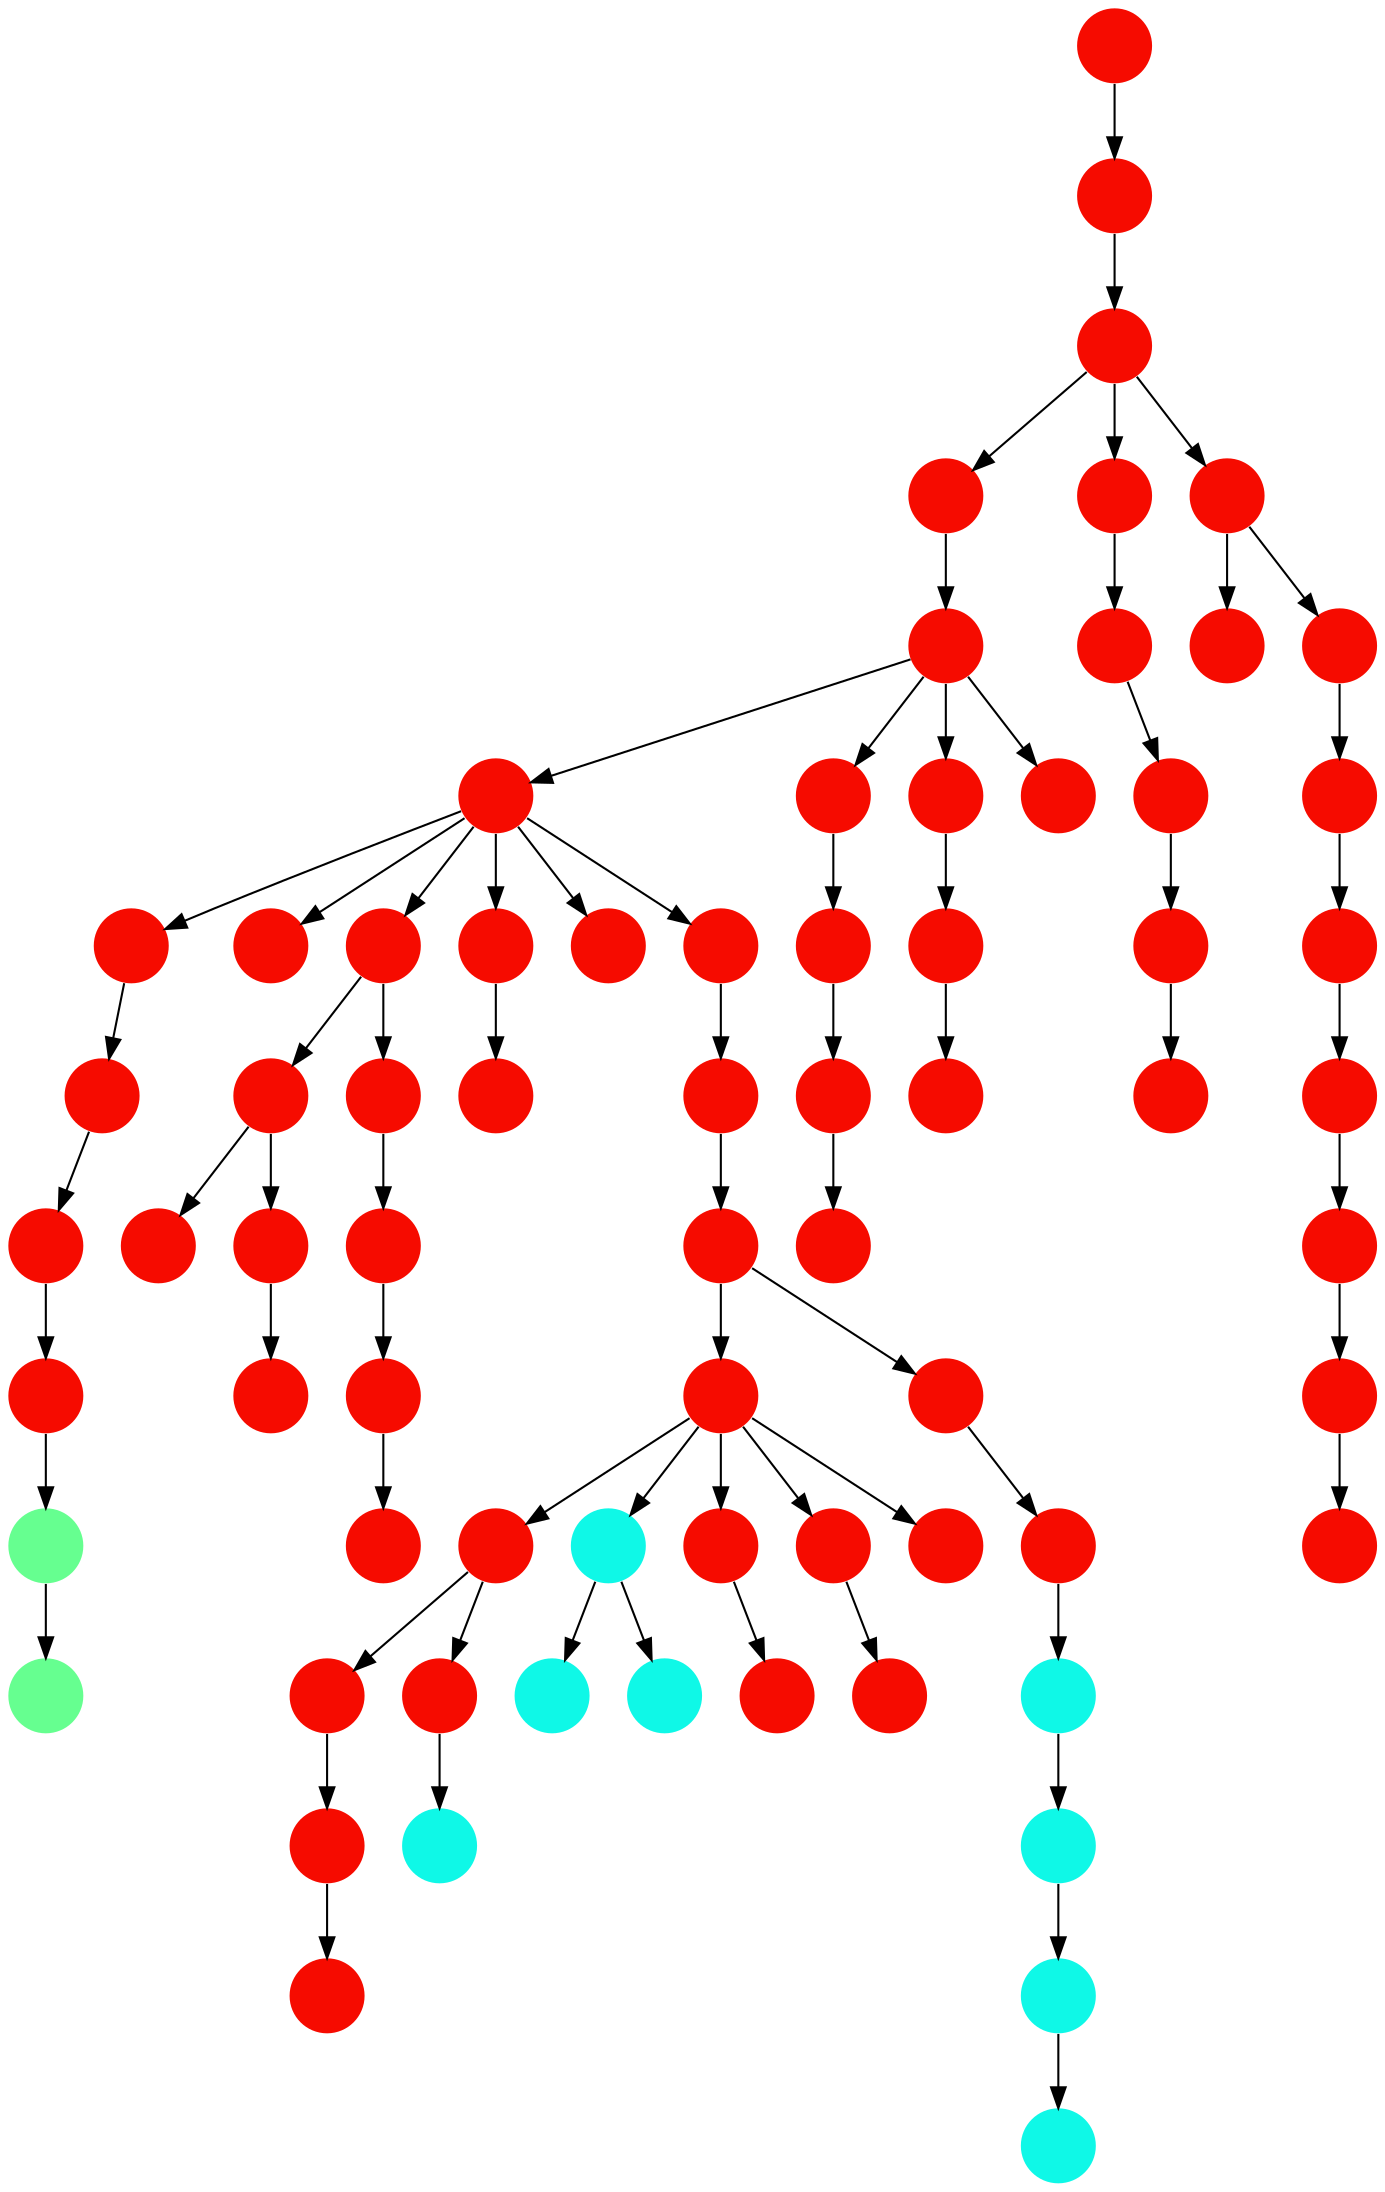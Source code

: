 digraph{
0 [tooltip = "V", penwidth = 0, style = filled, fillcolor = "#f60b00", shape = circle, label = ""]
1 [tooltip = "V", penwidth = 0, style = filled, fillcolor = "#f60b00", shape = circle, label = ""]
2 [tooltip = "V", penwidth = 0, style = filled, fillcolor = "#f60b00", shape = circle, label = ""]
3 [tooltip = "V", penwidth = 0, style = filled, fillcolor = "#f60b00", shape = circle, label = ""]
4 [tooltip = "L", penwidth = 0, style = filled, fillcolor = "#66ff90", shape = circle, label = ""]
5 [tooltip = "I", penwidth = 0, style = filled, fillcolor = "#0ff8e7", shape = circle, label = ""]
6 [tooltip = "V", penwidth = 0, style = filled, fillcolor = "#f60b00", shape = circle, label = ""]
7 [tooltip = "V", penwidth = 0, style = filled, fillcolor = "#f60b00", shape = circle, label = ""]
8 [tooltip = "V", penwidth = 0, style = filled, fillcolor = "#f60b00", shape = circle, label = ""]
9 [tooltip = "V", penwidth = 0, style = filled, fillcolor = "#f60b00", shape = circle, label = ""]
10 [tooltip = "V", penwidth = 0, style = filled, fillcolor = "#f60b00", shape = circle, label = ""]
11 [tooltip = "V", penwidth = 0, style = filled, fillcolor = "#f60b00", shape = circle, label = ""]
12 [tooltip = "V", penwidth = 0, style = filled, fillcolor = "#f60b00", shape = circle, label = ""]
13 [tooltip = "V", penwidth = 0, style = filled, fillcolor = "#f60b00", shape = circle, label = ""]
14 [tooltip = "V", penwidth = 0, style = filled, fillcolor = "#f60b00", shape = circle, label = ""]
15 [tooltip = "V", penwidth = 0, style = filled, fillcolor = "#f60b00", shape = circle, label = ""]
16 [tooltip = "V", penwidth = 0, style = filled, fillcolor = "#f60b00", shape = circle, label = ""]
17 [tooltip = "V", penwidth = 0, style = filled, fillcolor = "#f60b00", shape = circle, label = ""]
18 [tooltip = "V", penwidth = 0, style = filled, fillcolor = "#f60b00", shape = circle, label = ""]
19 [tooltip = "I", penwidth = 0, style = filled, fillcolor = "#0ff8e7", shape = circle, label = ""]
20 [tooltip = "V", penwidth = 0, style = filled, fillcolor = "#f60b00", shape = circle, label = ""]
21 [tooltip = "V", penwidth = 0, style = filled, fillcolor = "#f60b00", shape = circle, label = ""]
22 [tooltip = "V", penwidth = 0, style = filled, fillcolor = "#f60b00", shape = circle, label = ""]
23 [tooltip = "I", penwidth = 0, style = filled, fillcolor = "#0ff8e7", shape = circle, label = ""]
24 [tooltip = "V", penwidth = 0, style = filled, fillcolor = "#f60b00", shape = circle, label = ""]
25 [tooltip = "V", penwidth = 0, style = filled, fillcolor = "#f60b00", shape = circle, label = ""]
26 [tooltip = "V", penwidth = 0, style = filled, fillcolor = "#f60b00", shape = circle, label = ""]
27 [tooltip = "V", penwidth = 0, style = filled, fillcolor = "#f60b00", shape = circle, label = ""]
28 [tooltip = "V", penwidth = 0, style = filled, fillcolor = "#f60b00", shape = circle, label = ""]
29 [tooltip = "V", penwidth = 0, style = filled, fillcolor = "#f60b00", shape = circle, label = ""]
30 [tooltip = "V", penwidth = 0, style = filled, fillcolor = "#f60b00", shape = circle, label = ""]
31 [tooltip = "V", penwidth = 0, style = filled, fillcolor = "#f60b00", shape = circle, label = ""]
32 [tooltip = "V", penwidth = 0, style = filled, fillcolor = "#f60b00", shape = circle, label = ""]
33 [tooltip = "I", penwidth = 0, style = filled, fillcolor = "#0ff8e7", shape = circle, label = ""]
34 [tooltip = "V", penwidth = 0, style = filled, fillcolor = "#f60b00", shape = circle, label = ""]
35 [tooltip = "V", penwidth = 0, style = filled, fillcolor = "#f60b00", shape = circle, label = ""]
36 [tooltip = "V", penwidth = 0, style = filled, fillcolor = "#f60b00", shape = circle, label = ""]
37 [tooltip = "V", penwidth = 0, style = filled, fillcolor = "#f60b00", shape = circle, label = ""]
38 [tooltip = "V", penwidth = 0, style = filled, fillcolor = "#f60b00", shape = circle, label = ""]
39 [tooltip = "V", penwidth = 0, style = filled, fillcolor = "#f60b00", shape = circle, label = ""]
40 [tooltip = "V", penwidth = 0, style = filled, fillcolor = "#f60b00", shape = circle, label = ""]
41 [tooltip = "V", penwidth = 0, style = filled, fillcolor = "#f60b00", shape = circle, label = ""]
42 [tooltip = "V", penwidth = 0, style = filled, fillcolor = "#f60b00", shape = circle, label = ""]
43 [tooltip = "V", penwidth = 0, style = filled, fillcolor = "#f60b00", shape = circle, label = ""]
44 [tooltip = "L", penwidth = 0, style = filled, fillcolor = "#66ff90", shape = circle, label = ""]
45 [tooltip = "V", penwidth = 0, style = filled, fillcolor = "#f60b00", shape = circle, label = ""]
46 [tooltip = "V", penwidth = 0, style = filled, fillcolor = "#f60b00", shape = circle, label = ""]
47 [tooltip = "V", penwidth = 0, style = filled, fillcolor = "#f60b00", shape = circle, label = ""]
48 [tooltip = "V", penwidth = 0, style = filled, fillcolor = "#f60b00", shape = circle, label = ""]
49 [tooltip = "V", penwidth = 0, style = filled, fillcolor = "#f60b00", shape = circle, label = ""]
50 [tooltip = "V", penwidth = 0, style = filled, fillcolor = "#f60b00", shape = circle, label = ""]
51 [tooltip = "V", penwidth = 0, style = filled, fillcolor = "#f60b00", shape = circle, label = ""]
52 [tooltip = "I", penwidth = 0, style = filled, fillcolor = "#0ff8e7", shape = circle, label = ""]
53 [tooltip = "V", penwidth = 0, style = filled, fillcolor = "#f60b00", shape = circle, label = ""]
54 [tooltip = "V", penwidth = 0, style = filled, fillcolor = "#f60b00", shape = circle, label = ""]
55 [tooltip = "V", penwidth = 0, style = filled, fillcolor = "#f60b00", shape = circle, label = ""]
56 [tooltip = "V", penwidth = 0, style = filled, fillcolor = "#f60b00", shape = circle, label = ""]
57 [tooltip = "V", penwidth = 0, style = filled, fillcolor = "#f60b00", shape = circle, label = ""]
58 [tooltip = "V", penwidth = 0, style = filled, fillcolor = "#f60b00", shape = circle, label = ""]
59 [tooltip = "V", penwidth = 0, style = filled, fillcolor = "#f60b00", shape = circle, label = ""]
60 [tooltip = "V", penwidth = 0, style = filled, fillcolor = "#f60b00", shape = circle, label = ""]
61 [tooltip = "V", penwidth = 0, style = filled, fillcolor = "#f60b00", shape = circle, label = ""]
62 [tooltip = "V", penwidth = 0, style = filled, fillcolor = "#f60b00", shape = circle, label = ""]
63 [tooltip = "V", penwidth = 0, style = filled, fillcolor = "#f60b00", shape = circle, label = ""]
64 [tooltip = "V", penwidth = 0, style = filled, fillcolor = "#f60b00", shape = circle, label = ""]
65 [tooltip = "V", penwidth = 0, style = filled, fillcolor = "#f60b00", shape = circle, label = ""]
66 [tooltip = "V", penwidth = 0, style = filled, fillcolor = "#f60b00", shape = circle, label = ""]
67 [tooltip = "V", penwidth = 0, style = filled, fillcolor = "#f60b00", shape = circle, label = ""]
68 [tooltip = "I", penwidth = 0, style = filled, fillcolor = "#0ff8e7", shape = circle, label = ""]
69 [tooltip = "I", penwidth = 0, style = filled, fillcolor = "#0ff8e7", shape = circle, label = ""]
70 [tooltip = "I", penwidth = 0, style = filled, fillcolor = "#0ff8e7", shape = circle, label = ""]
44 -> 4
9 -> 59
36 -> 67
70 -> 68
43 -> 8
40 -> 22
24 -> 37
66 -> 65
30 -> 60
62 -> 17
25 -> 27
1 -> 36
29 -> 35
32 -> 9
1 -> 64
2 -> 42
31 -> 32
31 -> 30
1 -> 20
1 -> 2
24 -> 51
40 -> 56
56 -> 61
24 -> 18
6 -> 29
22 -> 31
21 -> 33
37 -> 39
57 -> 38
38 -> 21
20 -> 0
69 -> 70
45 -> 15
57 -> 1
13 -> 40
40 -> 28
26 -> 7
24 -> 43
31 -> 46
24 -> 10
15 -> 49
28 -> 41
47 -> 23
56 -> 34
63 -> 16
39 -> 6
7 -> 45
48 -> 3
11 -> 48
37 -> 25
41 -> 11
31 -> 24
17 -> 44
2 -> 47
53 -> 12
10 -> 54
24 -> 53
42 -> 66
50 -> 13
25 -> 63
33 -> 69
61 -> 58
60 -> 55
58 -> 26
12 -> 57
19 -> 5
55 -> 14
1 -> 19
19 -> 52
54 -> 62
}
